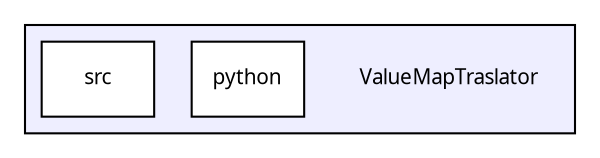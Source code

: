 digraph G {
  compound=true
  node [ fontsize=10, fontname="FreeSans.ttf"];
  edge [ labelfontsize=9, labelfontname="FreeSans.ttf"];
  subgraph clusterdir_615fc3a30cfff95dfe44722732b04ee1 {
    graph [ bgcolor="#eeeeff", pencolor="black", label="" URL="dir_615fc3a30cfff95dfe44722732b04ee1.html"];
    dir_615fc3a30cfff95dfe44722732b04ee1 [shape=plaintext label="ValueMapTraslator"];
    dir_3114360677b4c97aa569ad8f77b562e6 [shape=box label="python" color="black" fillcolor="white" style="filled" URL="dir_3114360677b4c97aa569ad8f77b562e6.html"];
    dir_d9fef1a7612b4154575769c667771d32 [shape=box label="src" color="black" fillcolor="white" style="filled" URL="dir_d9fef1a7612b4154575769c667771d32.html"];
  }
}
